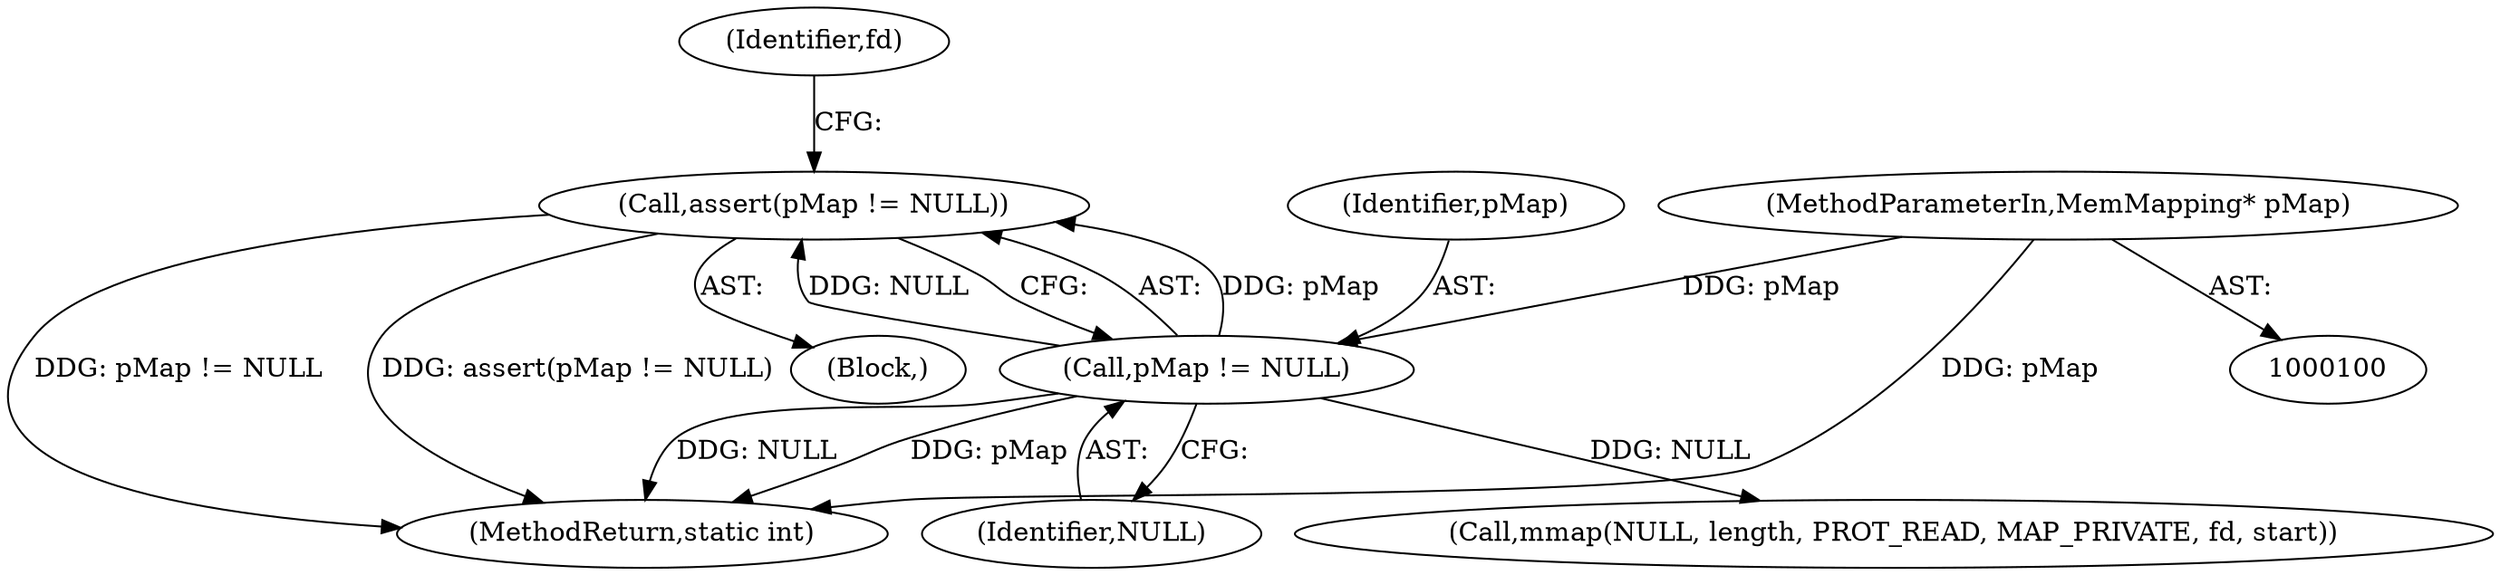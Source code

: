 digraph "0_Android_28a566f7731b4cb76d2a9ba16d997ac5aeb07dad_0@API" {
"1000107" [label="(Call,assert(pMap != NULL))"];
"1000108" [label="(Call,pMap != NULL)"];
"1000102" [label="(MethodParameterIn,MemMapping* pMap)"];
"1000110" [label="(Identifier,NULL)"];
"1000125" [label="(Call,mmap(NULL, length, PROT_READ, MAP_PRIVATE, fd, start))"];
"1000109" [label="(Identifier,pMap)"];
"1000102" [label="(MethodParameterIn,MemMapping* pMap)"];
"1000108" [label="(Call,pMap != NULL)"];
"1000114" [label="(Identifier,fd)"];
"1000103" [label="(Block,)"];
"1000210" [label="(MethodReturn,static int)"];
"1000107" [label="(Call,assert(pMap != NULL))"];
"1000107" -> "1000103"  [label="AST: "];
"1000107" -> "1000108"  [label="CFG: "];
"1000108" -> "1000107"  [label="AST: "];
"1000114" -> "1000107"  [label="CFG: "];
"1000107" -> "1000210"  [label="DDG: pMap != NULL"];
"1000107" -> "1000210"  [label="DDG: assert(pMap != NULL)"];
"1000108" -> "1000107"  [label="DDG: pMap"];
"1000108" -> "1000107"  [label="DDG: NULL"];
"1000108" -> "1000110"  [label="CFG: "];
"1000109" -> "1000108"  [label="AST: "];
"1000110" -> "1000108"  [label="AST: "];
"1000108" -> "1000210"  [label="DDG: NULL"];
"1000108" -> "1000210"  [label="DDG: pMap"];
"1000102" -> "1000108"  [label="DDG: pMap"];
"1000108" -> "1000125"  [label="DDG: NULL"];
"1000102" -> "1000100"  [label="AST: "];
"1000102" -> "1000210"  [label="DDG: pMap"];
}

